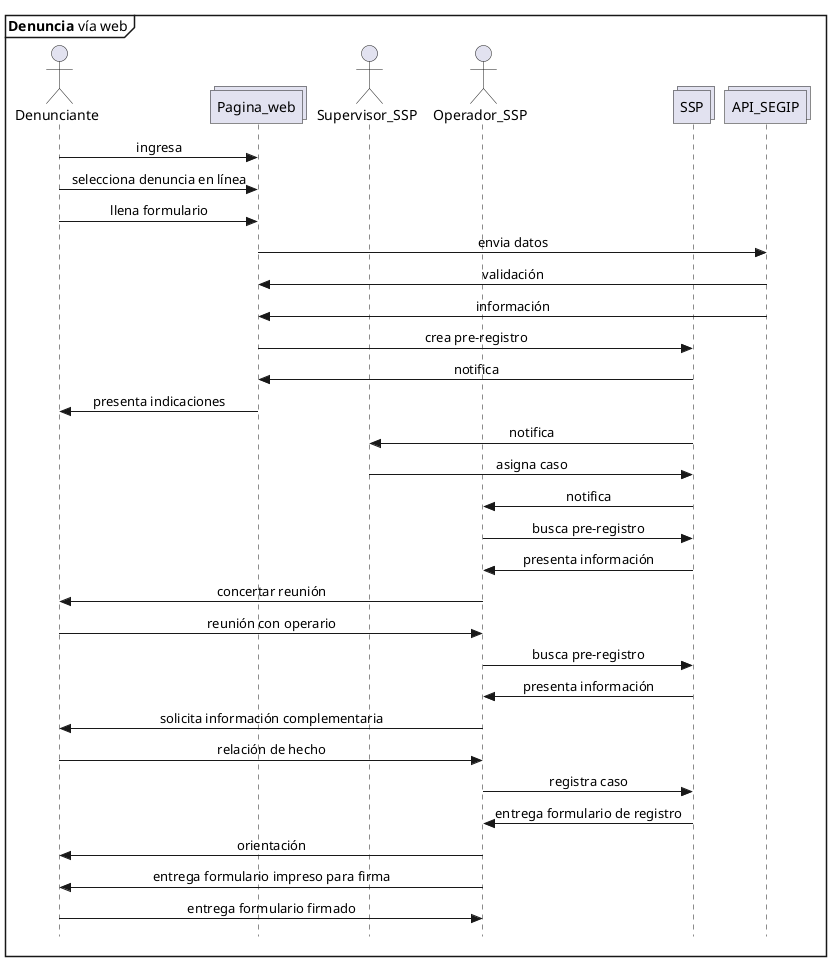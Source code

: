 @startuml Denuncia_web
skinparam Style strictuml
skinparam SequenceMessageAlignment center

mainframe **Denuncia** vía web

actor Denunciante as pre
collections Pagina_web as web
actor Supervisor_SSP as supssp
actor Operador_SSP as opssp
collections SSP 
collections API_SEGIP as segip

pre -> web : ingresa
pre -> web : selecciona denuncia en línea
pre -> web : llena formulario
web -> segip : envia datos
segip -> web : validación 
segip -> web: información
web->SSP : crea pre-registro
SSP->web : notifica
web->pre : presenta indicaciones
SSP->supssp : notifica
supssp-> SSP : asigna caso
SSP->opssp : notifica
opssp->SSP : busca pre-registro
SSP->opssp : presenta información
opssp->pre : concertar reunión
pre->opssp: reunión con operario
opssp->SSP : busca pre-registro
SSP->opssp : presenta información
opssp -> pre : solicita información complementaria
pre->opssp : relación de hecho
opssp->SSP : registra caso
SSP->opssp : entrega formulario de registro
opssp->pre : orientación
opssp->pre : entrega formulario impreso para firma
pre->opssp : entrega formulario firmado

@enduml